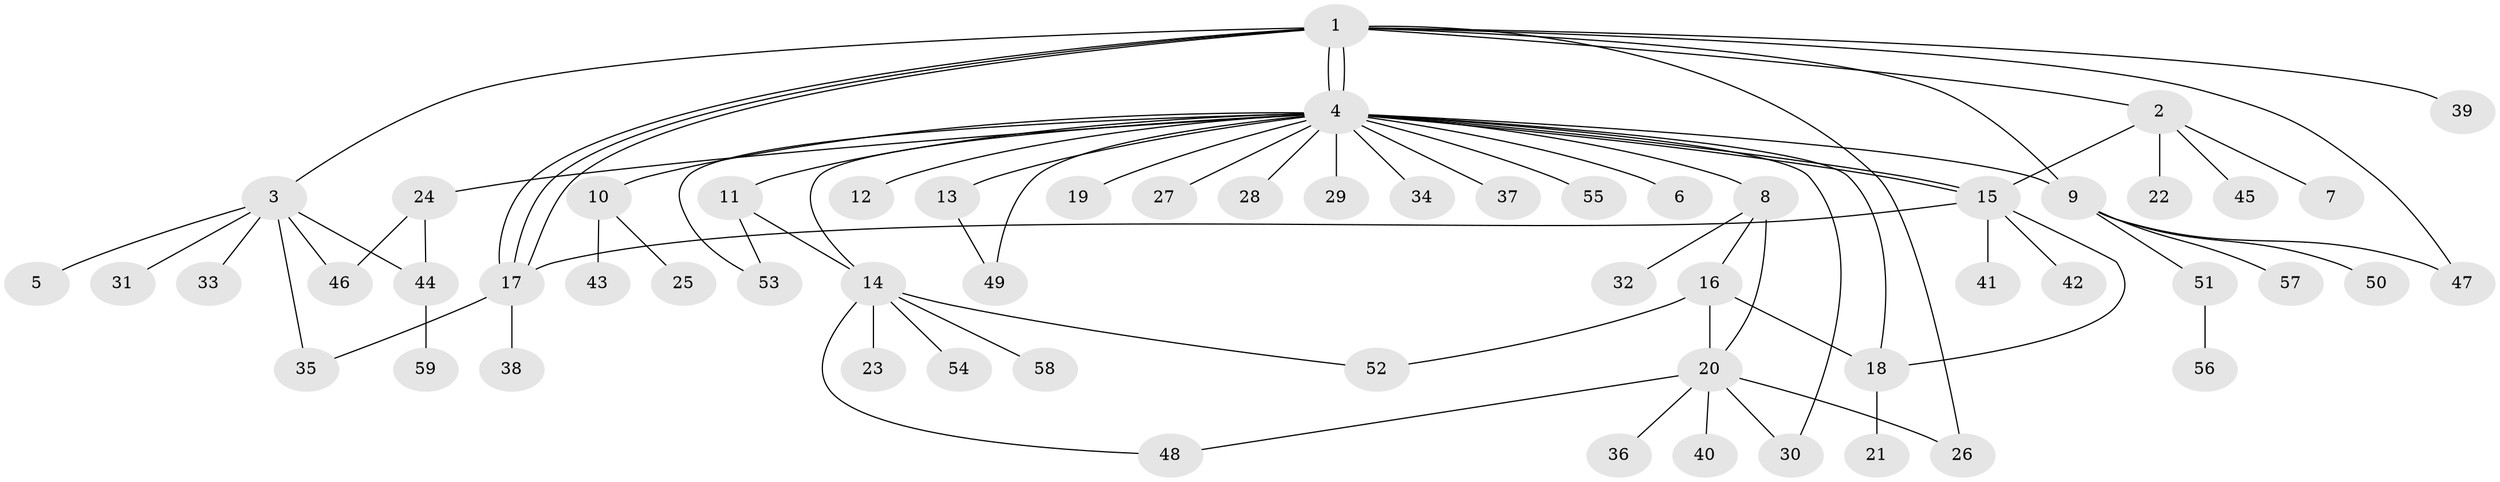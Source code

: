 // Generated by graph-tools (version 1.1) at 2025/14/03/09/25 04:14:26]
// undirected, 59 vertices, 79 edges
graph export_dot {
graph [start="1"]
  node [color=gray90,style=filled];
  1;
  2;
  3;
  4;
  5;
  6;
  7;
  8;
  9;
  10;
  11;
  12;
  13;
  14;
  15;
  16;
  17;
  18;
  19;
  20;
  21;
  22;
  23;
  24;
  25;
  26;
  27;
  28;
  29;
  30;
  31;
  32;
  33;
  34;
  35;
  36;
  37;
  38;
  39;
  40;
  41;
  42;
  43;
  44;
  45;
  46;
  47;
  48;
  49;
  50;
  51;
  52;
  53;
  54;
  55;
  56;
  57;
  58;
  59;
  1 -- 2;
  1 -- 3;
  1 -- 4;
  1 -- 4;
  1 -- 9;
  1 -- 17;
  1 -- 17;
  1 -- 17;
  1 -- 26;
  1 -- 39;
  1 -- 47;
  2 -- 7;
  2 -- 15;
  2 -- 22;
  2 -- 45;
  3 -- 5;
  3 -- 31;
  3 -- 33;
  3 -- 35;
  3 -- 44;
  3 -- 46;
  4 -- 6;
  4 -- 8;
  4 -- 9;
  4 -- 10;
  4 -- 11;
  4 -- 12;
  4 -- 13;
  4 -- 14;
  4 -- 15;
  4 -- 15;
  4 -- 18;
  4 -- 19;
  4 -- 24;
  4 -- 27;
  4 -- 28;
  4 -- 29;
  4 -- 30;
  4 -- 34;
  4 -- 37;
  4 -- 49;
  4 -- 53;
  4 -- 55;
  8 -- 16;
  8 -- 20;
  8 -- 32;
  9 -- 47;
  9 -- 50;
  9 -- 51;
  9 -- 57;
  10 -- 25;
  10 -- 43;
  11 -- 14;
  11 -- 53;
  13 -- 49;
  14 -- 23;
  14 -- 48;
  14 -- 52;
  14 -- 54;
  14 -- 58;
  15 -- 17;
  15 -- 18;
  15 -- 41;
  15 -- 42;
  16 -- 18;
  16 -- 20;
  16 -- 52;
  17 -- 35;
  17 -- 38;
  18 -- 21;
  20 -- 26;
  20 -- 30;
  20 -- 36;
  20 -- 40;
  20 -- 48;
  24 -- 44;
  24 -- 46;
  44 -- 59;
  51 -- 56;
}
